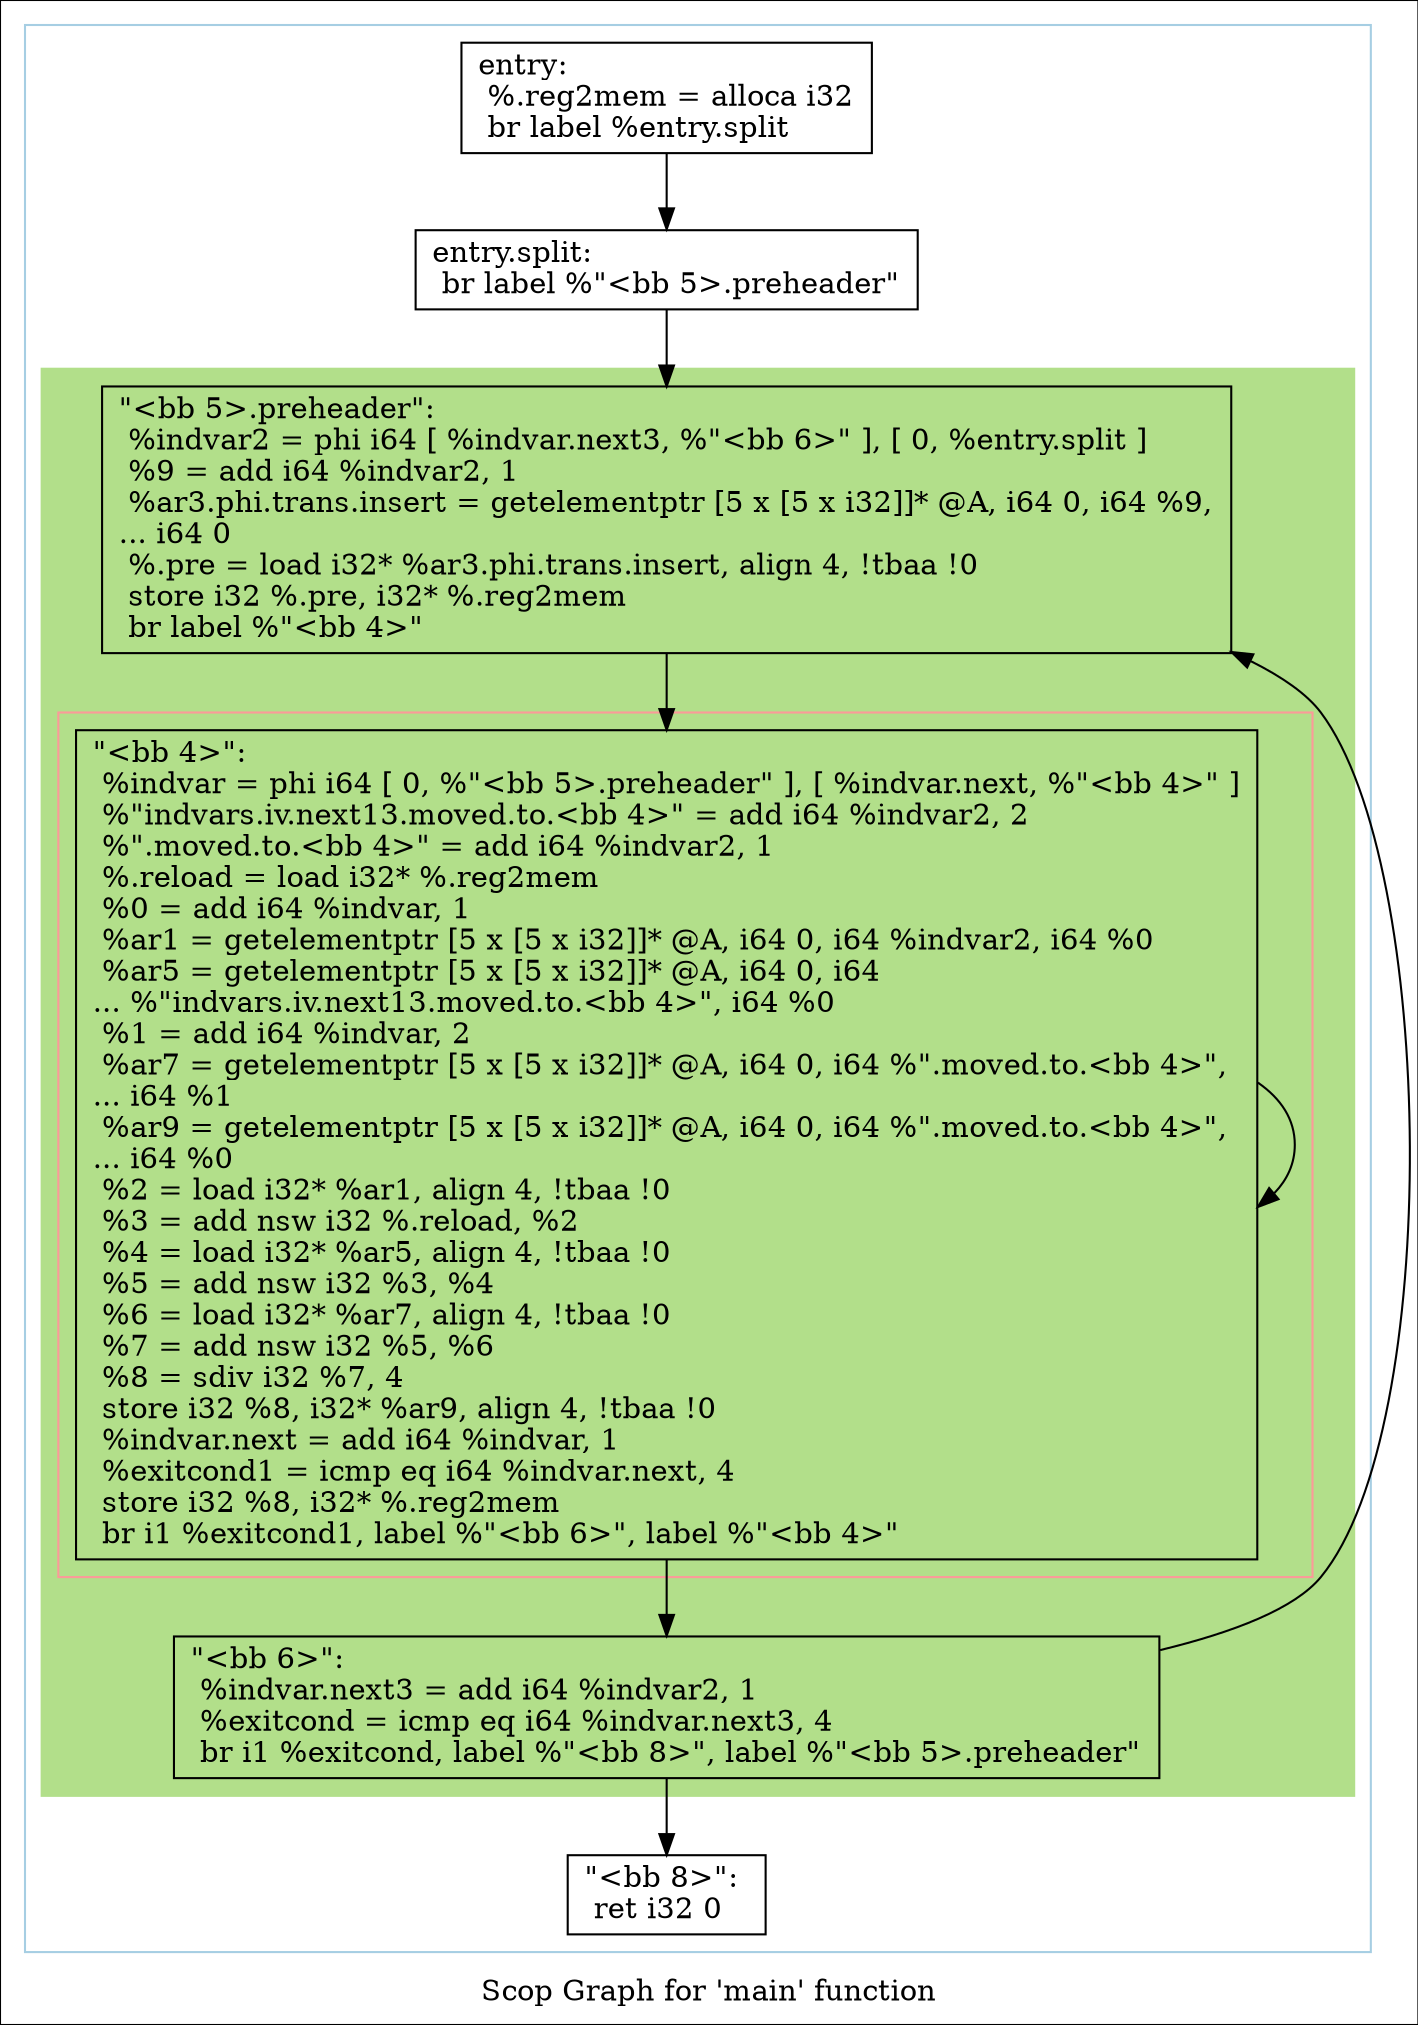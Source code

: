 digraph "Scop Graph for 'main' function" {
	label="Scop Graph for 'main' function";

	Node0x18889e0 [shape=record,label="{entry:\l  %.reg2mem = alloca i32\l  br label %entry.split\l}"];
	Node0x18889e0 -> Node0x1888a00;
	Node0x1888a00 [shape=record,label="{entry.split:                                      \l  br label %\"\<bb 5\>.preheader\"\l}"];
	Node0x1888a00 -> Node0x188cfd0;
	Node0x188cfd0 [shape=record,label="{\"\<bb 5\>.preheader\":                               \l  %indvar2 = phi i64 [ %indvar.next3, %\"\<bb 6\>\" ], [ 0, %entry.split ]\l  %9 = add i64 %indvar2, 1\l  %ar3.phi.trans.insert = getelementptr [5 x [5 x i32]]* @A, i64 0, i64 %9,\l... i64 0\l  %.pre = load i32* %ar3.phi.trans.insert, align 4, !tbaa !0\l  store i32 %.pre, i32* %.reg2mem\l  br label %\"\<bb 4\>\"\l}"];
	Node0x188cfd0 -> Node0x1888ab0;
	Node0x1888ab0 [shape=record,label="{\"\<bb 4\>\":                                         \l  %indvar = phi i64 [ 0, %\"\<bb 5\>.preheader\" ], [ %indvar.next, %\"\<bb 4\>\" ]\l  %\"indvars.iv.next13.moved.to.\<bb 4\>\" = add i64 %indvar2, 2\l  %\".moved.to.\<bb 4\>\" = add i64 %indvar2, 1\l  %.reload = load i32* %.reg2mem\l  %0 = add i64 %indvar, 1\l  %ar1 = getelementptr [5 x [5 x i32]]* @A, i64 0, i64 %indvar2, i64 %0\l  %ar5 = getelementptr [5 x [5 x i32]]* @A, i64 0, i64\l... %\"indvars.iv.next13.moved.to.\<bb 4\>\", i64 %0\l  %1 = add i64 %indvar, 2\l  %ar7 = getelementptr [5 x [5 x i32]]* @A, i64 0, i64 %\".moved.to.\<bb 4\>\",\l... i64 %1\l  %ar9 = getelementptr [5 x [5 x i32]]* @A, i64 0, i64 %\".moved.to.\<bb 4\>\",\l... i64 %0\l  %2 = load i32* %ar1, align 4, !tbaa !0\l  %3 = add nsw i32 %.reload, %2\l  %4 = load i32* %ar5, align 4, !tbaa !0\l  %5 = add nsw i32 %3, %4\l  %6 = load i32* %ar7, align 4, !tbaa !0\l  %7 = add nsw i32 %5, %6\l  %8 = sdiv i32 %7, 4\l  store i32 %8, i32* %ar9, align 4, !tbaa !0\l  %indvar.next = add i64 %indvar, 1\l  %exitcond1 = icmp eq i64 %indvar.next, 4\l  store i32 %8, i32* %.reg2mem\l  br i1 %exitcond1, label %\"\<bb 6\>\", label %\"\<bb 4\>\"\l}"];
	Node0x1888ab0 -> Node0x1888ad0;
	Node0x1888ab0 -> Node0x1888ab0[constraint=false];
	Node0x1888ad0 [shape=record,label="{\"\<bb 6\>\":                                         \l  %indvar.next3 = add i64 %indvar2, 1\l  %exitcond = icmp eq i64 %indvar.next3, 4\l  br i1 %exitcond, label %\"\<bb 8\>\", label %\"\<bb 5\>.preheader\"\l}"];
	Node0x1888ad0 -> Node0x188b410;
	Node0x1888ad0 -> Node0x188cfd0[constraint=false];
	Node0x188b410 [shape=record,label="{\"\<bb 8\>\":                                         \l  ret i32 0\l}"];
	colorscheme = "paired12"
        subgraph cluster_0x1888100 {
          label = "";
          style = solid;
          color = 1
          subgraph cluster_0x1888c00 {
            label = "";
            style = filled;
            color = 3            subgraph cluster_0x1888360 {
              label = "";
              style = solid;
              color = 5
              Node0x1888ab0;
            }
            Node0x188cfd0;
            Node0x1888ad0;
          }
          Node0x18889e0;
          Node0x1888a00;
          Node0x188b410;
        }
}
